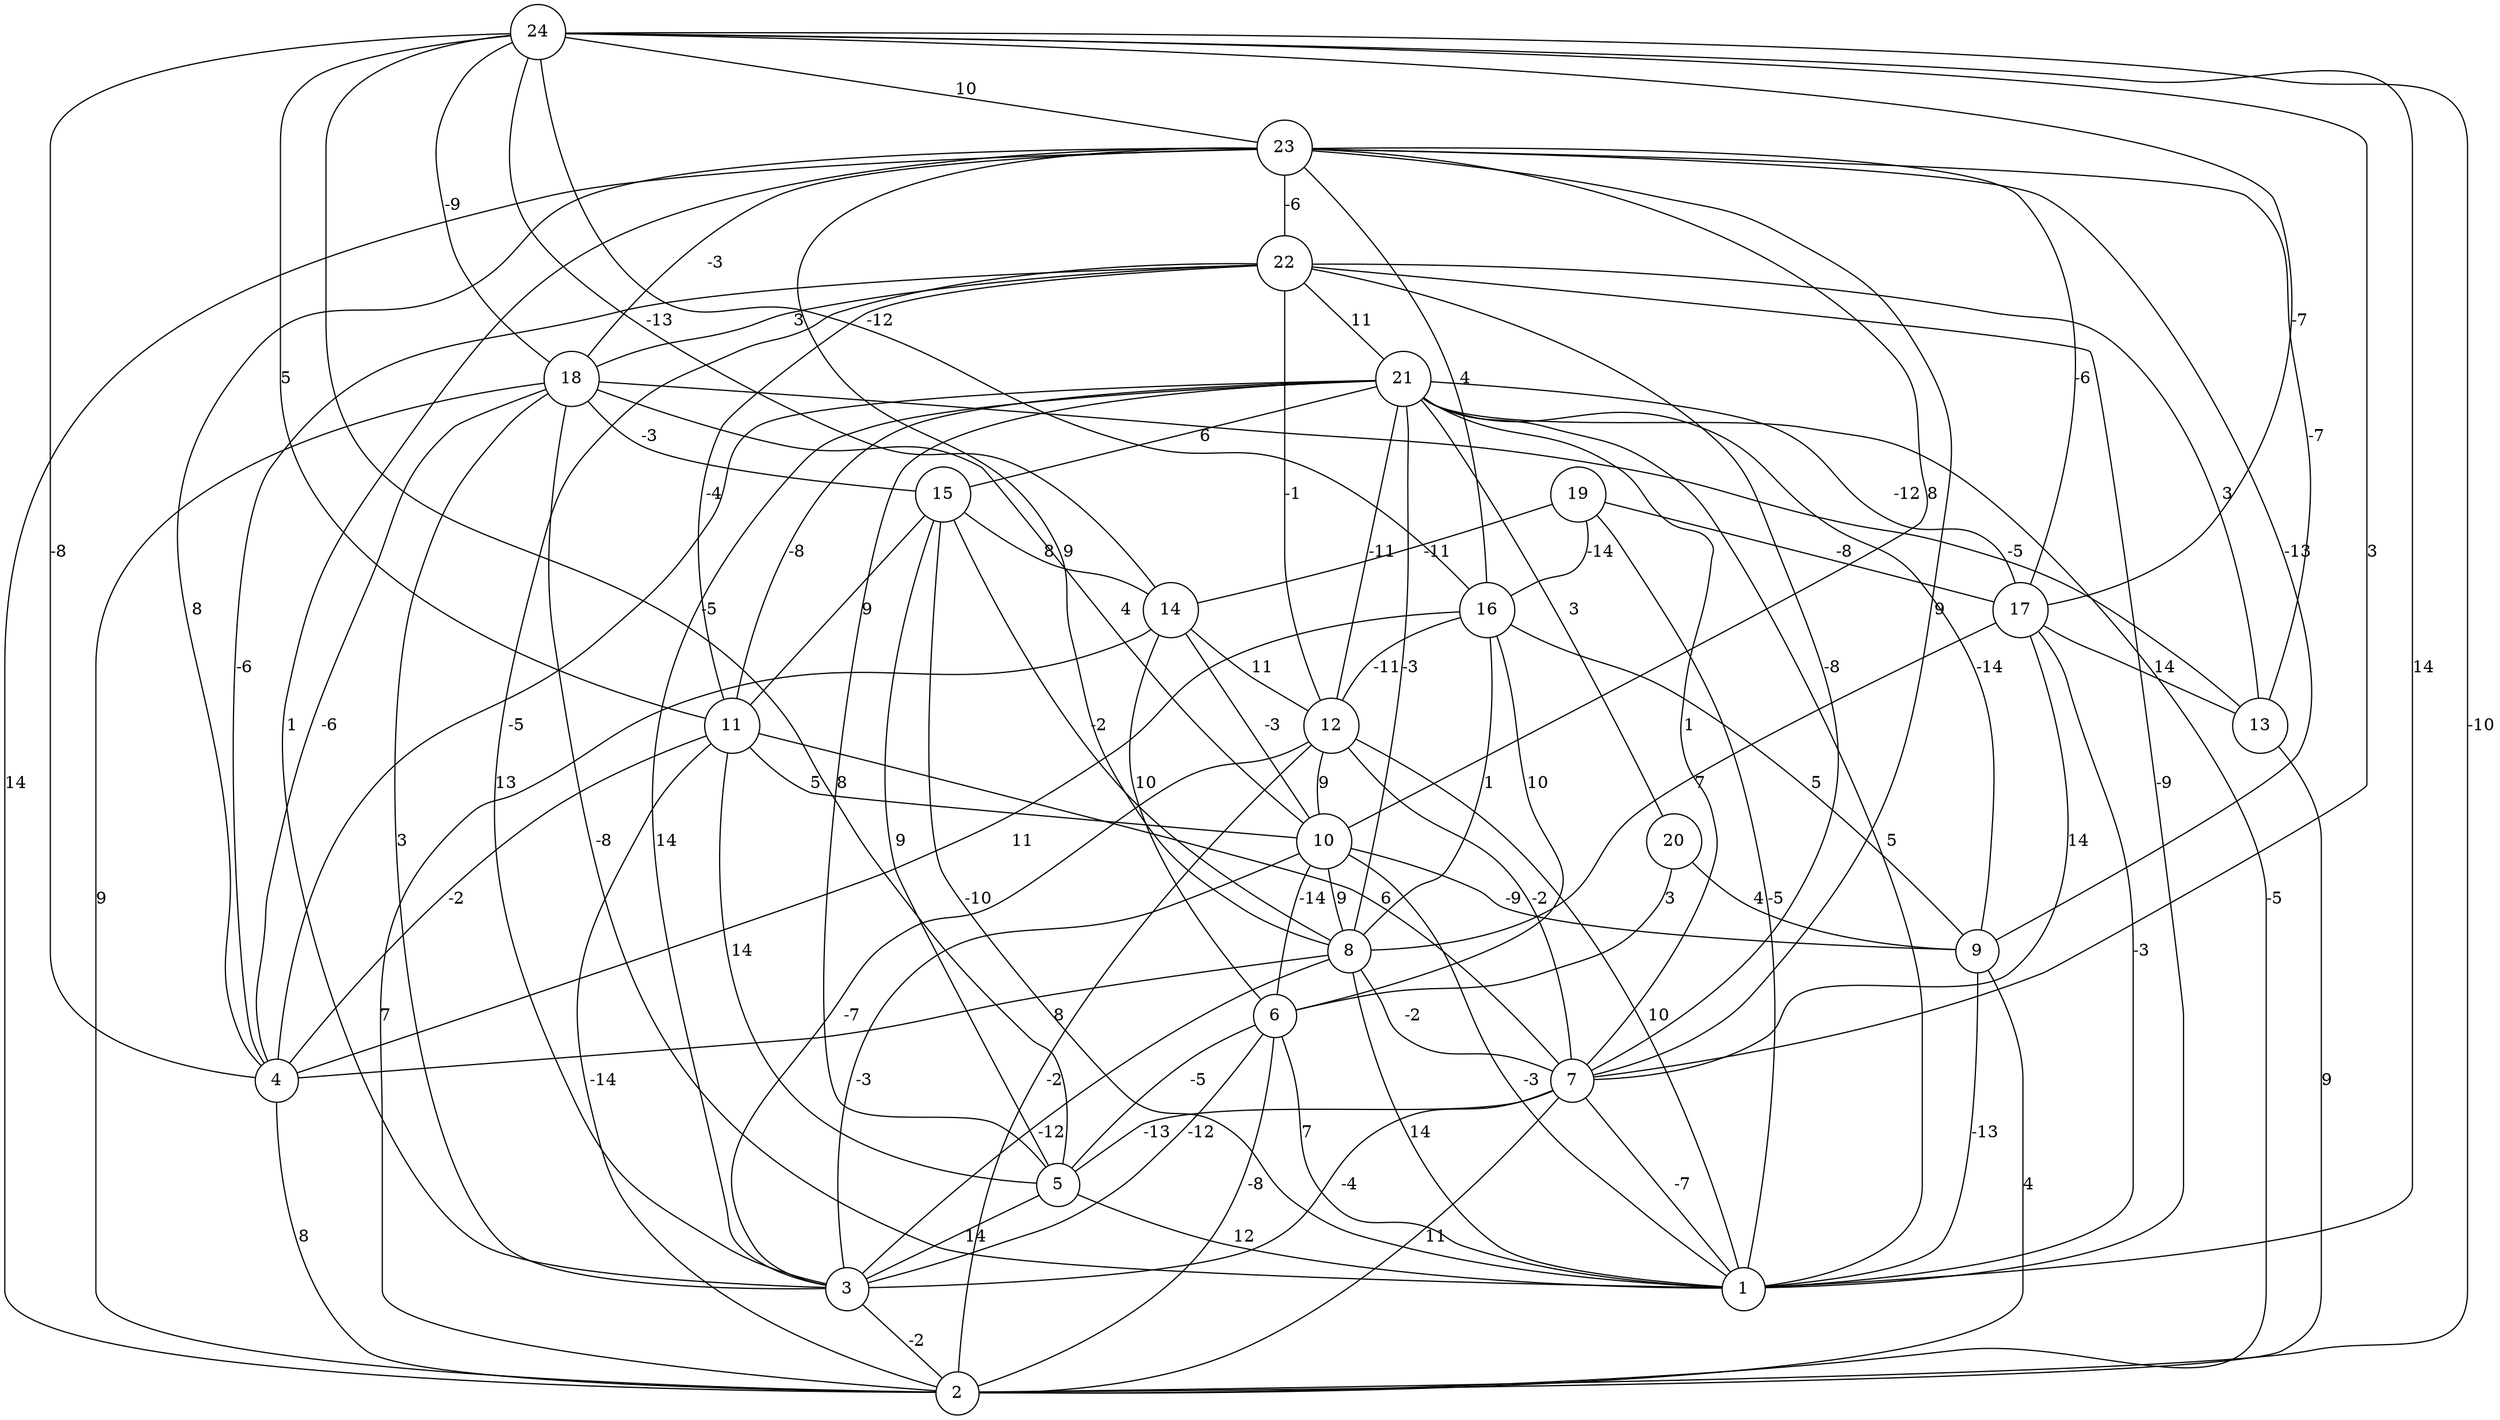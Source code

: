 graph { 
	 fontname="Helvetica,Arial,sans-serif" 
	 node [shape = circle]; 
	 24 -- 1 [label = "14"];
	 24 -- 2 [label = "-10"];
	 24 -- 4 [label = "-8"];
	 24 -- 5 [label = "-5"];
	 24 -- 7 [label = "3"];
	 24 -- 11 [label = "5"];
	 24 -- 14 [label = "-13"];
	 24 -- 16 [label = "-12"];
	 24 -- 17 [label = "-7"];
	 24 -- 18 [label = "-9"];
	 24 -- 23 [label = "10"];
	 23 -- 2 [label = "14"];
	 23 -- 3 [label = "1"];
	 23 -- 4 [label = "8"];
	 23 -- 7 [label = "9"];
	 23 -- 8 [label = "9"];
	 23 -- 9 [label = "-13"];
	 23 -- 10 [label = "8"];
	 23 -- 13 [label = "-7"];
	 23 -- 16 [label = "4"];
	 23 -- 17 [label = "-6"];
	 23 -- 18 [label = "-3"];
	 23 -- 22 [label = "-6"];
	 22 -- 1 [label = "-9"];
	 22 -- 3 [label = "13"];
	 22 -- 4 [label = "-6"];
	 22 -- 7 [label = "-8"];
	 22 -- 11 [label = "-4"];
	 22 -- 12 [label = "-1"];
	 22 -- 13 [label = "3"];
	 22 -- 18 [label = "3"];
	 22 -- 21 [label = "11"];
	 21 -- 1 [label = "5"];
	 21 -- 2 [label = "-5"];
	 21 -- 3 [label = "14"];
	 21 -- 4 [label = "-5"];
	 21 -- 5 [label = "8"];
	 21 -- 7 [label = "1"];
	 21 -- 8 [label = "-3"];
	 21 -- 9 [label = "-14"];
	 21 -- 11 [label = "-8"];
	 21 -- 12 [label = "-11"];
	 21 -- 15 [label = "6"];
	 21 -- 17 [label = "-12"];
	 21 -- 20 [label = "3"];
	 20 -- 6 [label = "3"];
	 20 -- 9 [label = "4"];
	 19 -- 1 [label = "-5"];
	 19 -- 14 [label = "-11"];
	 19 -- 16 [label = "-14"];
	 19 -- 17 [label = "-8"];
	 18 -- 1 [label = "-8"];
	 18 -- 2 [label = "9"];
	 18 -- 3 [label = "3"];
	 18 -- 4 [label = "-6"];
	 18 -- 10 [label = "4"];
	 18 -- 13 [label = "-5"];
	 18 -- 15 [label = "-3"];
	 17 -- 1 [label = "-3"];
	 17 -- 7 [label = "14"];
	 17 -- 8 [label = "7"];
	 17 -- 13 [label = "14"];
	 16 -- 4 [label = "11"];
	 16 -- 6 [label = "10"];
	 16 -- 8 [label = "1"];
	 16 -- 9 [label = "5"];
	 16 -- 12 [label = "-11"];
	 15 -- 1 [label = "-10"];
	 15 -- 5 [label = "9"];
	 15 -- 8 [label = "-2"];
	 15 -- 11 [label = "9"];
	 15 -- 14 [label = "8"];
	 14 -- 2 [label = "7"];
	 14 -- 6 [label = "10"];
	 14 -- 10 [label = "-3"];
	 14 -- 12 [label = "11"];
	 13 -- 2 [label = "9"];
	 12 -- 1 [label = "10"];
	 12 -- 2 [label = "-2"];
	 12 -- 3 [label = "-7"];
	 12 -- 7 [label = "-2"];
	 12 -- 10 [label = "9"];
	 11 -- 2 [label = "-14"];
	 11 -- 4 [label = "-2"];
	 11 -- 5 [label = "14"];
	 11 -- 7 [label = "6"];
	 11 -- 10 [label = "5"];
	 10 -- 1 [label = "-3"];
	 10 -- 3 [label = "-3"];
	 10 -- 6 [label = "-14"];
	 10 -- 8 [label = "9"];
	 10 -- 9 [label = "-9"];
	 9 -- 1 [label = "-13"];
	 9 -- 2 [label = "4"];
	 8 -- 1 [label = "14"];
	 8 -- 3 [label = "-12"];
	 8 -- 4 [label = "8"];
	 8 -- 7 [label = "-2"];
	 7 -- 1 [label = "-7"];
	 7 -- 2 [label = "11"];
	 7 -- 3 [label = "-4"];
	 7 -- 5 [label = "-13"];
	 6 -- 1 [label = "7"];
	 6 -- 2 [label = "-8"];
	 6 -- 3 [label = "-12"];
	 6 -- 5 [label = "-5"];
	 5 -- 1 [label = "12"];
	 5 -- 3 [label = "14"];
	 4 -- 2 [label = "8"];
	 3 -- 2 [label = "-2"];
	 1;
	 2;
	 3;
	 4;
	 5;
	 6;
	 7;
	 8;
	 9;
	 10;
	 11;
	 12;
	 13;
	 14;
	 15;
	 16;
	 17;
	 18;
	 19;
	 20;
	 21;
	 22;
	 23;
	 24;
}
